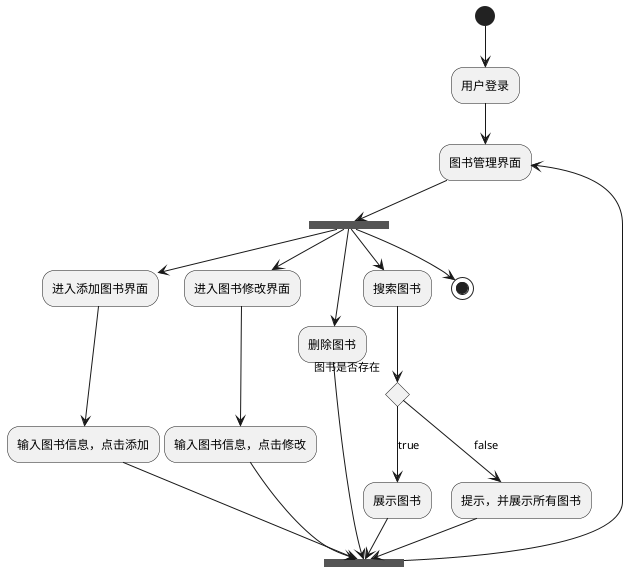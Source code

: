 @startuml
'https://plantuml.com/activity-diagram-beta

(*)-->用户登录
-->图书管理界面

-->===B1===
-->进入添加图书界面
-->"输入图书信息，点击添加"
-->===B2===

===B1===-->"进入图书修改界面"
-->"输入图书信息，点击修改"
-->===B2===

===B1===-->"删除图书"
-->===B2===

===B1===-->"搜索图书"
-->if 图书是否存在 then
  -->[true]展示图书
  -->===B2===
else
  -->[false]"提示，并展示所有图书"
  -->===B2===
endif

===B1===-->(*)

===B2===-->图书管理界面
@enduml
